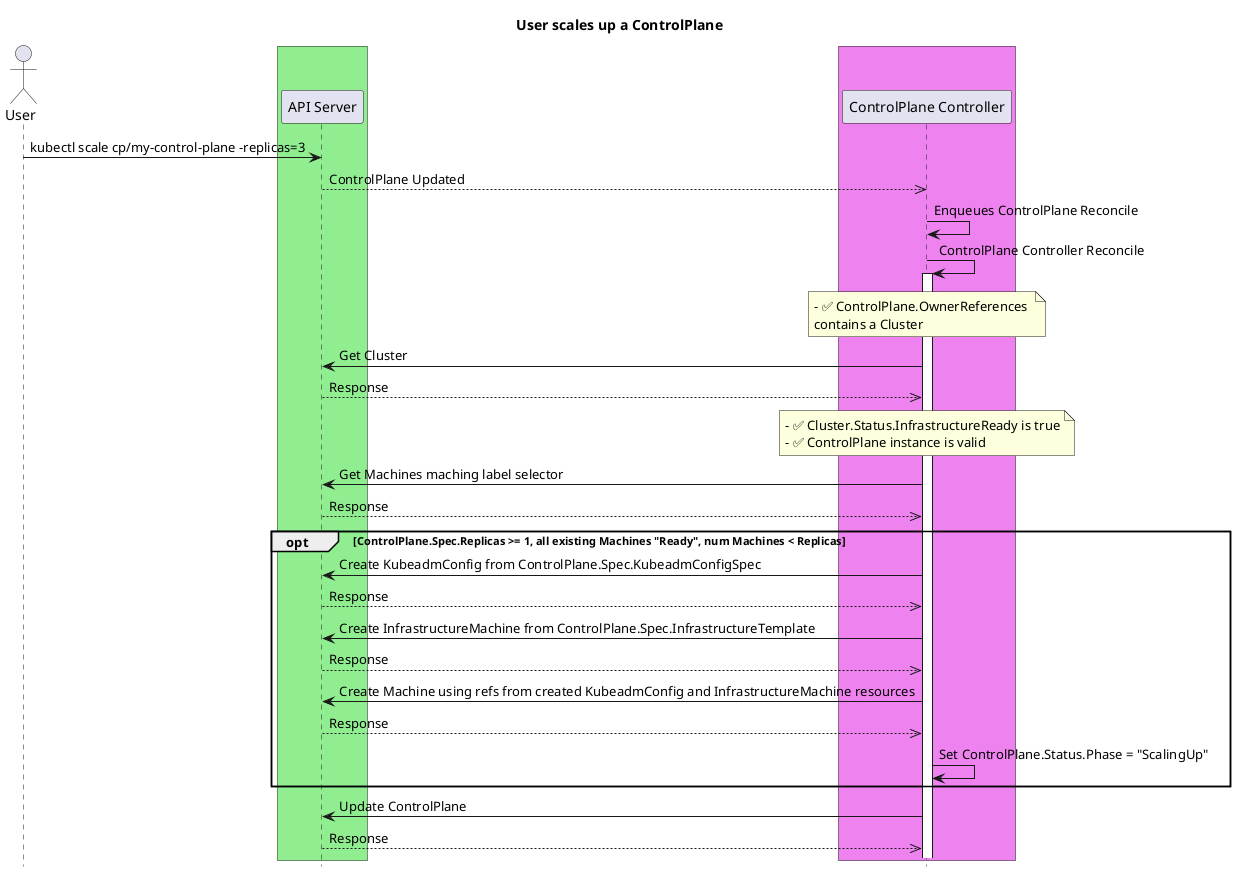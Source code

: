 @startuml
title User scales up a ControlPlane
actor User

' -- GROUPS START ---

box #lightgreen
participant "API Server"
end box

box #violet
participant "ControlPlane Controller"
end box

' -- GROUPS END ---

User->"API Server":kubectl scale cp/my-control-plane -replicas=3
"API Server"-->>"ControlPlane Controller": ControlPlane Updated

"ControlPlane Controller"-> "ControlPlane Controller":Enqueues ControlPlane Reconcile

"ControlPlane Controller"-> "ControlPlane Controller":ControlPlane Controller Reconcile
activate "ControlPlane Controller"

note over "ControlPlane Controller": - ✅ ControlPlane.OwnerReferences \ncontains a Cluster

"ControlPlane Controller"->"API Server": Get Cluster
"ControlPlane Controller"<<--"API Server": Response

note over "ControlPlane Controller": - ✅ Cluster.Status.InfrastructureReady is true\n- ✅ ControlPlane instance is valid

"ControlPlane Controller"->"API Server": Get Machines maching label selector
"ControlPlane Controller"<<--"API Server": Response

opt ControlPlane.Spec.Replicas >= 1, all existing Machines "Ready", num Machines < Replicas

"ControlPlane Controller"->"API Server": Create KubeadmConfig from ControlPlane.Spec.KubeadmConfigSpec
"ControlPlane Controller"<<--"API Server": Response

"ControlPlane Controller"->"API Server": Create InfrastructureMachine from ControlPlane.Spec.InfrastructureTemplate
"ControlPlane Controller"<<--"API Server": Response

"ControlPlane Controller"->"API Server": Create Machine using refs from created KubeadmConfig and InfrastructureMachine resources
"ControlPlane Controller"<<--"API Server": Response

"ControlPlane Controller"-> "ControlPlane Controller":Set ControlPlane.Status.Phase = "ScalingUp"

end

"ControlPlane Controller"->"API Server": Update ControlPlane
"ControlPlane Controller"<<--"API Server": Response

hide footbox
@enduml
